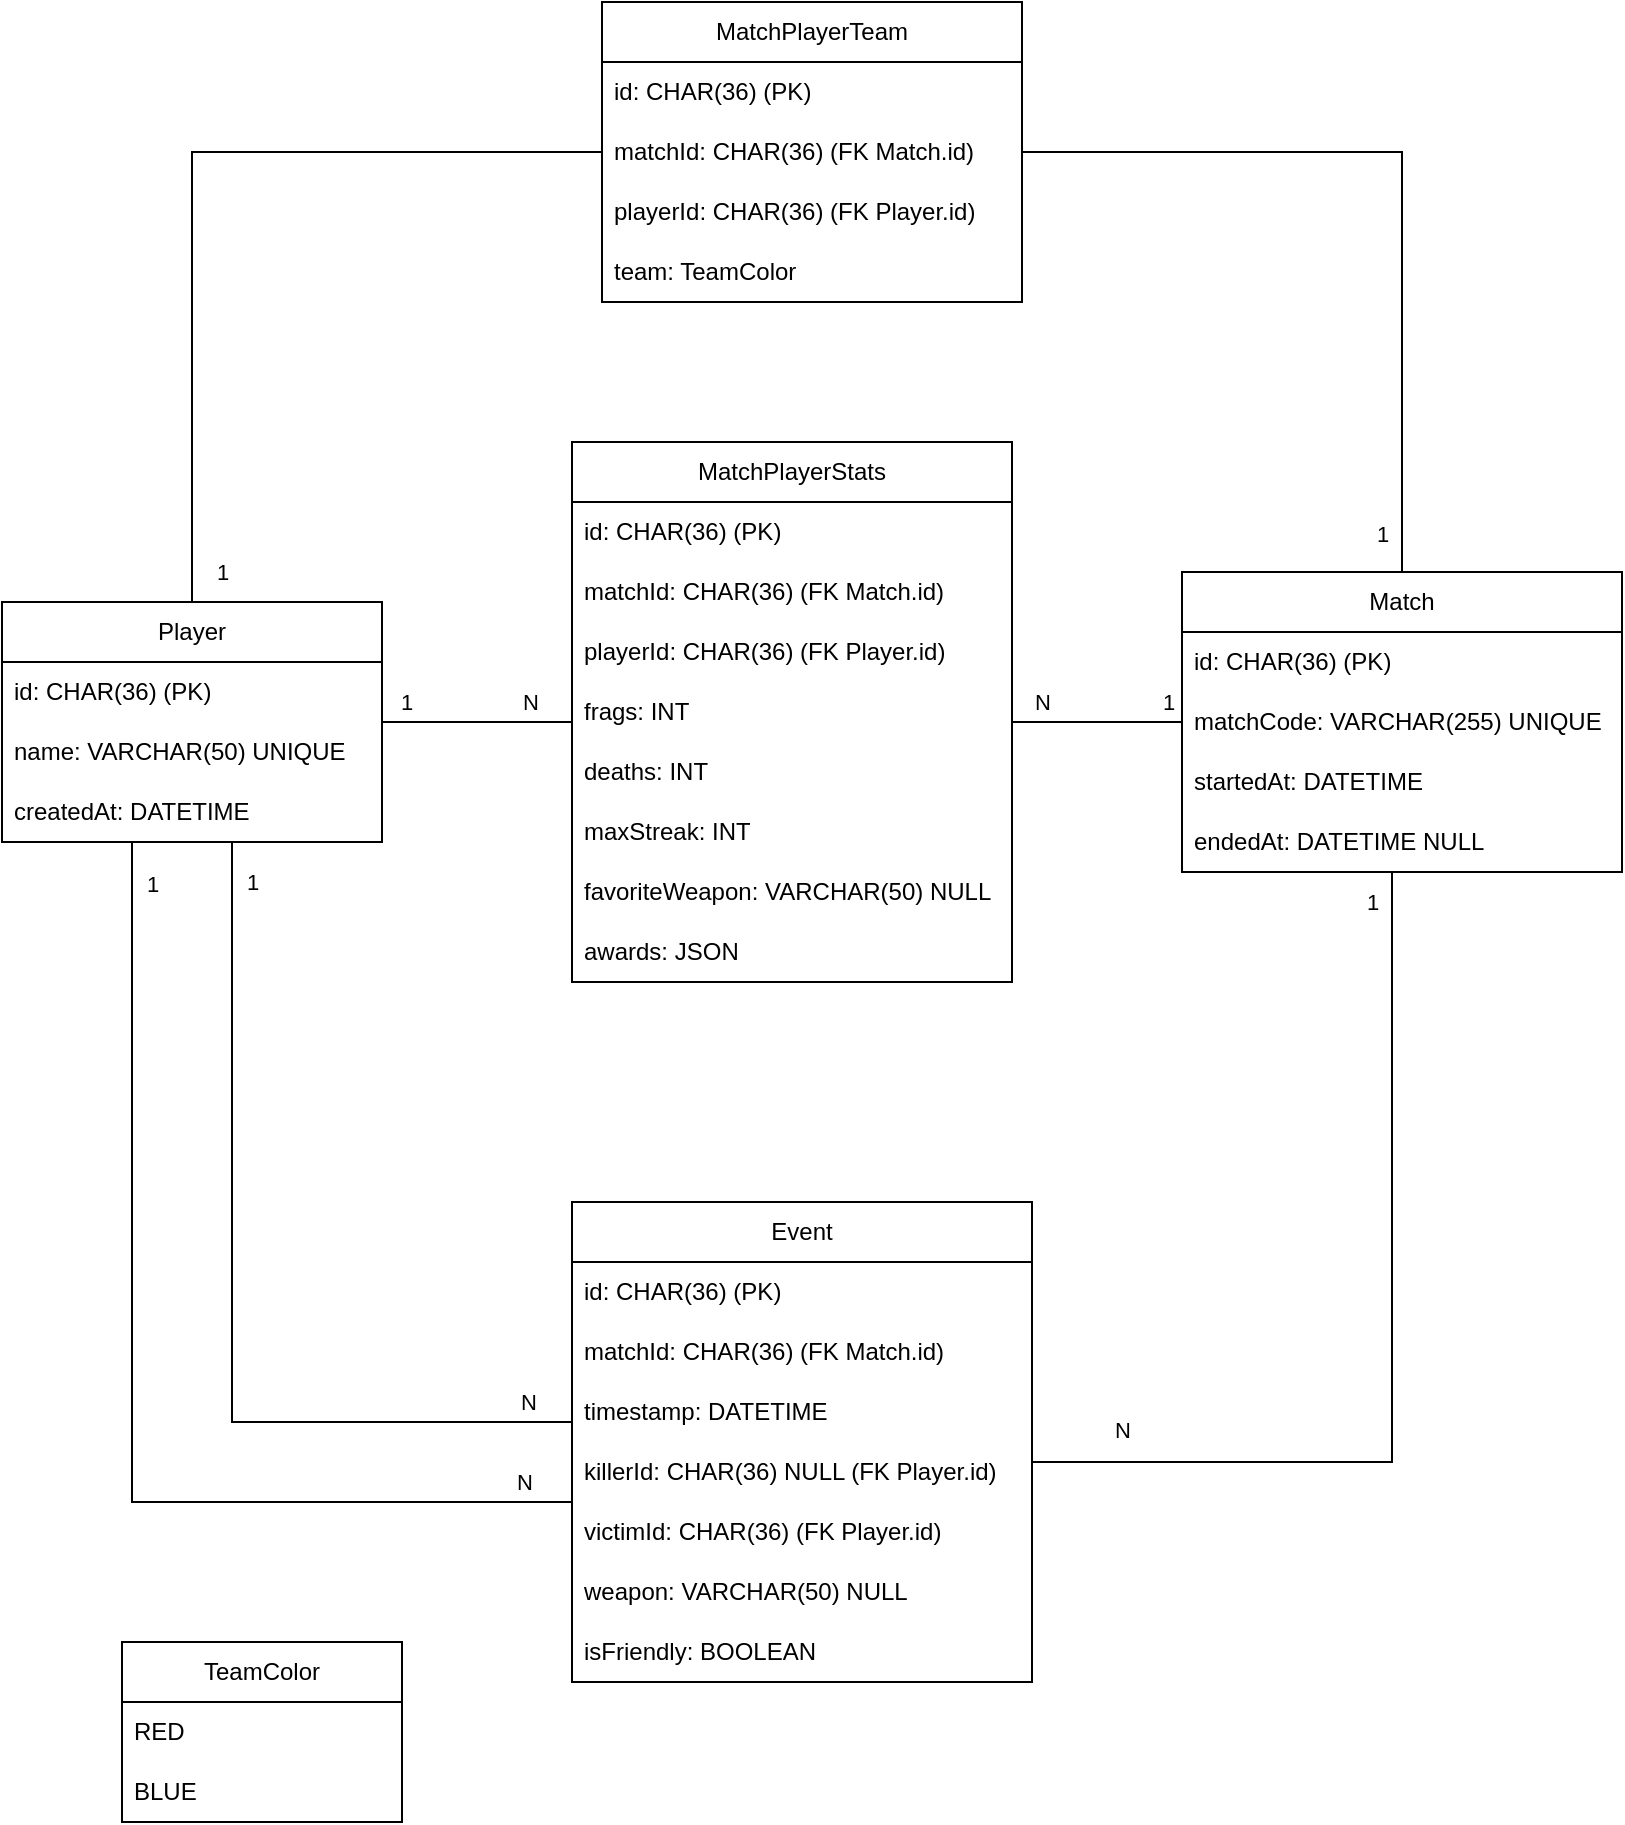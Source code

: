 <mxfile version="28.0.6">
  <diagram name="Page-1" id="YIGeAz4AosqsW7FqkmnX">
    <mxGraphModel dx="189" dy="531" grid="1" gridSize="10" guides="1" tooltips="1" connect="1" arrows="1" fold="1" page="1" pageScale="1" pageWidth="850" pageHeight="1100" math="0" shadow="0">
      <root>
        <mxCell id="0" />
        <mxCell id="1" parent="0" />
        <mxCell id="a5w-BiIrTYoQcu-ZJQth-39" style="edgeStyle=orthogonalEdgeStyle;rounded=0;orthogonalLoop=1;jettySize=auto;html=1;endArrow=none;endFill=0;" edge="1" parent="1" source="a5w-BiIrTYoQcu-ZJQth-1" target="a5w-BiIrTYoQcu-ZJQth-11">
          <mxGeometry relative="1" as="geometry">
            <Array as="points">
              <mxPoint x="85" y="800" />
            </Array>
          </mxGeometry>
        </mxCell>
        <mxCell id="a5w-BiIrTYoQcu-ZJQth-40" value="1" style="edgeLabel;html=1;align=center;verticalAlign=middle;resizable=0;points=[];" vertex="1" connectable="0" parent="a5w-BiIrTYoQcu-ZJQth-39">
          <mxGeometry x="-0.577" y="-3" relative="1" as="geometry">
            <mxPoint x="13" y="-96" as="offset" />
          </mxGeometry>
        </mxCell>
        <mxCell id="a5w-BiIrTYoQcu-ZJQth-41" value="N" style="edgeLabel;html=1;align=center;verticalAlign=middle;resizable=0;points=[];" vertex="1" connectable="0" parent="a5w-BiIrTYoQcu-ZJQth-39">
          <mxGeometry x="0.793" y="-5" relative="1" as="geometry">
            <mxPoint x="33" y="-15" as="offset" />
          </mxGeometry>
        </mxCell>
        <mxCell id="a5w-BiIrTYoQcu-ZJQth-1" value="Player" style="swimlane;fontStyle=0;childLayout=stackLayout;horizontal=1;startSize=30;horizontalStack=0;resizeParent=1;resizeParentMax=0;resizeLast=0;collapsible=1;marginBottom=0;whiteSpace=wrap;html=1;" vertex="1" parent="1">
          <mxGeometry x="20" y="350" width="190" height="120" as="geometry" />
        </mxCell>
        <mxCell id="a5w-BiIrTYoQcu-ZJQth-2" value="id: CHAR(36) (PK)" style="text;strokeColor=none;fillColor=none;align=left;verticalAlign=middle;spacingLeft=4;spacingRight=4;overflow=hidden;points=[[0,0.5],[1,0.5]];portConstraint=eastwest;rotatable=0;whiteSpace=wrap;html=1;" vertex="1" parent="a5w-BiIrTYoQcu-ZJQth-1">
          <mxGeometry y="30" width="190" height="30" as="geometry" />
        </mxCell>
        <mxCell id="a5w-BiIrTYoQcu-ZJQth-3" value="name: VARCHAR(50) UNIQUE" style="text;strokeColor=none;fillColor=none;align=left;verticalAlign=middle;spacingLeft=4;spacingRight=4;overflow=hidden;points=[[0,0.5],[1,0.5]];portConstraint=eastwest;rotatable=0;whiteSpace=wrap;html=1;" vertex="1" parent="a5w-BiIrTYoQcu-ZJQth-1">
          <mxGeometry y="60" width="190" height="30" as="geometry" />
        </mxCell>
        <mxCell id="a5w-BiIrTYoQcu-ZJQth-4" value="createdAt: DATETIME" style="text;strokeColor=none;fillColor=none;align=left;verticalAlign=middle;spacingLeft=4;spacingRight=4;overflow=hidden;points=[[0,0.5],[1,0.5]];portConstraint=eastwest;rotatable=0;whiteSpace=wrap;html=1;" vertex="1" parent="a5w-BiIrTYoQcu-ZJQth-1">
          <mxGeometry y="90" width="190" height="30" as="geometry" />
        </mxCell>
        <mxCell id="a5w-BiIrTYoQcu-ZJQth-5" value="Match" style="swimlane;fontStyle=0;childLayout=stackLayout;horizontal=1;startSize=30;horizontalStack=0;resizeParent=1;resizeParentMax=0;resizeLast=0;collapsible=1;marginBottom=0;whiteSpace=wrap;html=1;" vertex="1" parent="1">
          <mxGeometry x="610" y="335" width="220" height="150" as="geometry" />
        </mxCell>
        <mxCell id="a5w-BiIrTYoQcu-ZJQth-6" value="id: CHAR(36) (PK)" style="text;strokeColor=none;fillColor=none;align=left;verticalAlign=middle;spacingLeft=4;spacingRight=4;overflow=hidden;points=[[0,0.5],[1,0.5]];portConstraint=eastwest;rotatable=0;whiteSpace=wrap;html=1;" vertex="1" parent="a5w-BiIrTYoQcu-ZJQth-5">
          <mxGeometry y="30" width="220" height="30" as="geometry" />
        </mxCell>
        <mxCell id="a5w-BiIrTYoQcu-ZJQth-7" value="matchCode: VARCHAR(255) UNIQUE" style="text;strokeColor=none;fillColor=none;align=left;verticalAlign=middle;spacingLeft=4;spacingRight=4;overflow=hidden;points=[[0,0.5],[1,0.5]];portConstraint=eastwest;rotatable=0;whiteSpace=wrap;html=1;" vertex="1" parent="a5w-BiIrTYoQcu-ZJQth-5">
          <mxGeometry y="60" width="220" height="30" as="geometry" />
        </mxCell>
        <mxCell id="a5w-BiIrTYoQcu-ZJQth-10" value="startedAt: DATETIME" style="text;strokeColor=none;fillColor=none;align=left;verticalAlign=middle;spacingLeft=4;spacingRight=4;overflow=hidden;points=[[0,0.5],[1,0.5]];portConstraint=eastwest;rotatable=0;whiteSpace=wrap;html=1;" vertex="1" parent="a5w-BiIrTYoQcu-ZJQth-5">
          <mxGeometry y="90" width="220" height="30" as="geometry" />
        </mxCell>
        <mxCell id="a5w-BiIrTYoQcu-ZJQth-8" value="endedAt: DATETIME NULL" style="text;strokeColor=none;fillColor=none;align=left;verticalAlign=middle;spacingLeft=4;spacingRight=4;overflow=hidden;points=[[0,0.5],[1,0.5]];portConstraint=eastwest;rotatable=0;whiteSpace=wrap;html=1;" vertex="1" parent="a5w-BiIrTYoQcu-ZJQth-5">
          <mxGeometry y="120" width="220" height="30" as="geometry" />
        </mxCell>
        <mxCell id="a5w-BiIrTYoQcu-ZJQth-11" value="Event" style="swimlane;fontStyle=0;childLayout=stackLayout;horizontal=1;startSize=30;horizontalStack=0;resizeParent=1;resizeParentMax=0;resizeLast=0;collapsible=1;marginBottom=0;whiteSpace=wrap;html=1;" vertex="1" parent="1">
          <mxGeometry x="305" y="650" width="230" height="240" as="geometry" />
        </mxCell>
        <mxCell id="a5w-BiIrTYoQcu-ZJQth-12" value="id: CHAR(36) (PK)" style="text;strokeColor=none;fillColor=none;align=left;verticalAlign=middle;spacingLeft=4;spacingRight=4;overflow=hidden;points=[[0,0.5],[1,0.5]];portConstraint=eastwest;rotatable=0;whiteSpace=wrap;html=1;" vertex="1" parent="a5w-BiIrTYoQcu-ZJQth-11">
          <mxGeometry y="30" width="230" height="30" as="geometry" />
        </mxCell>
        <mxCell id="a5w-BiIrTYoQcu-ZJQth-13" value="matchId: CHAR(36) (FK Match.id)" style="text;strokeColor=none;fillColor=none;align=left;verticalAlign=middle;spacingLeft=4;spacingRight=4;overflow=hidden;points=[[0,0.5],[1,0.5]];portConstraint=eastwest;rotatable=0;whiteSpace=wrap;html=1;" vertex="1" parent="a5w-BiIrTYoQcu-ZJQth-11">
          <mxGeometry y="60" width="230" height="30" as="geometry" />
        </mxCell>
        <mxCell id="a5w-BiIrTYoQcu-ZJQth-15" value="timestamp: DATETIME" style="text;strokeColor=none;fillColor=none;align=left;verticalAlign=middle;spacingLeft=4;spacingRight=4;overflow=hidden;points=[[0,0.5],[1,0.5]];portConstraint=eastwest;rotatable=0;whiteSpace=wrap;html=1;" vertex="1" parent="a5w-BiIrTYoQcu-ZJQth-11">
          <mxGeometry y="90" width="230" height="30" as="geometry" />
        </mxCell>
        <mxCell id="a5w-BiIrTYoQcu-ZJQth-16" value="killerId: CHAR(36) NULL (FK Player.id)" style="text;strokeColor=none;fillColor=none;align=left;verticalAlign=middle;spacingLeft=4;spacingRight=4;overflow=hidden;points=[[0,0.5],[1,0.5]];portConstraint=eastwest;rotatable=0;whiteSpace=wrap;html=1;" vertex="1" parent="a5w-BiIrTYoQcu-ZJQth-11">
          <mxGeometry y="120" width="230" height="30" as="geometry" />
        </mxCell>
        <mxCell id="a5w-BiIrTYoQcu-ZJQth-19" value="victimId: CHAR(36) (FK Player.id)" style="text;strokeColor=none;fillColor=none;align=left;verticalAlign=middle;spacingLeft=4;spacingRight=4;overflow=hidden;points=[[0,0.5],[1,0.5]];portConstraint=eastwest;rotatable=0;whiteSpace=wrap;html=1;" vertex="1" parent="a5w-BiIrTYoQcu-ZJQth-11">
          <mxGeometry y="150" width="230" height="30" as="geometry" />
        </mxCell>
        <mxCell id="a5w-BiIrTYoQcu-ZJQth-18" value="weapon: VARCHAR(50) NULL" style="text;strokeColor=none;fillColor=none;align=left;verticalAlign=middle;spacingLeft=4;spacingRight=4;overflow=hidden;points=[[0,0.5],[1,0.5]];portConstraint=eastwest;rotatable=0;whiteSpace=wrap;html=1;" vertex="1" parent="a5w-BiIrTYoQcu-ZJQth-11">
          <mxGeometry y="180" width="230" height="30" as="geometry" />
        </mxCell>
        <mxCell id="a5w-BiIrTYoQcu-ZJQth-17" value="isFriendly: BOOLEAN" style="text;strokeColor=none;fillColor=none;align=left;verticalAlign=middle;spacingLeft=4;spacingRight=4;overflow=hidden;points=[[0,0.5],[1,0.5]];portConstraint=eastwest;rotatable=0;whiteSpace=wrap;html=1;" vertex="1" parent="a5w-BiIrTYoQcu-ZJQth-11">
          <mxGeometry y="210" width="230" height="30" as="geometry" />
        </mxCell>
        <mxCell id="a5w-BiIrTYoQcu-ZJQth-20" value="MatchPlayerStats" style="swimlane;fontStyle=0;childLayout=stackLayout;horizontal=1;startSize=30;horizontalStack=0;resizeParent=1;resizeParentMax=0;resizeLast=0;collapsible=1;marginBottom=0;whiteSpace=wrap;html=1;" vertex="1" parent="1">
          <mxGeometry x="305" y="270" width="220" height="270" as="geometry" />
        </mxCell>
        <mxCell id="a5w-BiIrTYoQcu-ZJQth-21" value="id: CHAR(36) (PK)" style="text;strokeColor=none;fillColor=none;align=left;verticalAlign=middle;spacingLeft=4;spacingRight=4;overflow=hidden;points=[[0,0.5],[1,0.5]];portConstraint=eastwest;rotatable=0;whiteSpace=wrap;html=1;" vertex="1" parent="a5w-BiIrTYoQcu-ZJQth-20">
          <mxGeometry y="30" width="220" height="30" as="geometry" />
        </mxCell>
        <mxCell id="a5w-BiIrTYoQcu-ZJQth-22" value="matchId: CHAR(36) (FK Match.id)" style="text;strokeColor=none;fillColor=none;align=left;verticalAlign=middle;spacingLeft=4;spacingRight=4;overflow=hidden;points=[[0,0.5],[1,0.5]];portConstraint=eastwest;rotatable=0;whiteSpace=wrap;html=1;" vertex="1" parent="a5w-BiIrTYoQcu-ZJQth-20">
          <mxGeometry y="60" width="220" height="30" as="geometry" />
        </mxCell>
        <mxCell id="a5w-BiIrTYoQcu-ZJQth-24" value="playerId: CHAR(36) (FK Player.id)" style="text;strokeColor=none;fillColor=none;align=left;verticalAlign=middle;spacingLeft=4;spacingRight=4;overflow=hidden;points=[[0,0.5],[1,0.5]];portConstraint=eastwest;rotatable=0;whiteSpace=wrap;html=1;" vertex="1" parent="a5w-BiIrTYoQcu-ZJQth-20">
          <mxGeometry y="90" width="220" height="30" as="geometry" />
        </mxCell>
        <mxCell id="a5w-BiIrTYoQcu-ZJQth-25" value="frags: INT" style="text;strokeColor=none;fillColor=none;align=left;verticalAlign=middle;spacingLeft=4;spacingRight=4;overflow=hidden;points=[[0,0.5],[1,0.5]];portConstraint=eastwest;rotatable=0;whiteSpace=wrap;html=1;" vertex="1" parent="a5w-BiIrTYoQcu-ZJQth-20">
          <mxGeometry y="120" width="220" height="30" as="geometry" />
        </mxCell>
        <mxCell id="a5w-BiIrTYoQcu-ZJQth-23" value="deaths: INT" style="text;strokeColor=none;fillColor=none;align=left;verticalAlign=middle;spacingLeft=4;spacingRight=4;overflow=hidden;points=[[0,0.5],[1,0.5]];portConstraint=eastwest;rotatable=0;whiteSpace=wrap;html=1;" vertex="1" parent="a5w-BiIrTYoQcu-ZJQth-20">
          <mxGeometry y="150" width="220" height="30" as="geometry" />
        </mxCell>
        <mxCell id="a5w-BiIrTYoQcu-ZJQth-27" value="maxStreak: INT" style="text;strokeColor=none;fillColor=none;align=left;verticalAlign=middle;spacingLeft=4;spacingRight=4;overflow=hidden;points=[[0,0.5],[1,0.5]];portConstraint=eastwest;rotatable=0;whiteSpace=wrap;html=1;" vertex="1" parent="a5w-BiIrTYoQcu-ZJQth-20">
          <mxGeometry y="180" width="220" height="30" as="geometry" />
        </mxCell>
        <mxCell id="a5w-BiIrTYoQcu-ZJQth-28" value="favoriteWeapon: VARCHAR(50) NULL" style="text;strokeColor=none;fillColor=none;align=left;verticalAlign=middle;spacingLeft=4;spacingRight=4;overflow=hidden;points=[[0,0.5],[1,0.5]];portConstraint=eastwest;rotatable=0;whiteSpace=wrap;html=1;" vertex="1" parent="a5w-BiIrTYoQcu-ZJQth-20">
          <mxGeometry y="210" width="220" height="30" as="geometry" />
        </mxCell>
        <mxCell id="a5w-BiIrTYoQcu-ZJQth-29" value="awards: JSON" style="text;strokeColor=none;fillColor=none;align=left;verticalAlign=middle;spacingLeft=4;spacingRight=4;overflow=hidden;points=[[0,0.5],[1,0.5]];portConstraint=eastwest;rotatable=0;whiteSpace=wrap;html=1;" vertex="1" parent="a5w-BiIrTYoQcu-ZJQth-20">
          <mxGeometry y="240" width="220" height="30" as="geometry" />
        </mxCell>
        <mxCell id="a5w-BiIrTYoQcu-ZJQth-30" style="edgeStyle=orthogonalEdgeStyle;rounded=0;orthogonalLoop=1;jettySize=auto;html=1;endArrow=none;endFill=0;" edge="1" parent="1" source="a5w-BiIrTYoQcu-ZJQth-1" target="a5w-BiIrTYoQcu-ZJQth-20">
          <mxGeometry relative="1" as="geometry">
            <Array as="points">
              <mxPoint x="305" y="410" />
              <mxPoint x="305" y="410" />
            </Array>
          </mxGeometry>
        </mxCell>
        <mxCell id="a5w-BiIrTYoQcu-ZJQth-42" value="1" style="edgeLabel;html=1;align=center;verticalAlign=middle;resizable=0;points=[];" vertex="1" connectable="0" parent="a5w-BiIrTYoQcu-ZJQth-30">
          <mxGeometry x="-0.267" y="-1" relative="1" as="geometry">
            <mxPoint x="-23" y="-11" as="offset" />
          </mxGeometry>
        </mxCell>
        <mxCell id="a5w-BiIrTYoQcu-ZJQth-43" value="N" style="edgeLabel;html=1;align=center;verticalAlign=middle;resizable=0;points=[];" vertex="1" connectable="0" parent="a5w-BiIrTYoQcu-ZJQth-30">
          <mxGeometry x="0.378" y="1" relative="1" as="geometry">
            <mxPoint x="8" y="-9" as="offset" />
          </mxGeometry>
        </mxCell>
        <mxCell id="a5w-BiIrTYoQcu-ZJQth-31" style="edgeStyle=orthogonalEdgeStyle;rounded=0;orthogonalLoop=1;jettySize=auto;html=1;endArrow=none;endFill=0;" edge="1" parent="1" source="a5w-BiIrTYoQcu-ZJQth-5" target="a5w-BiIrTYoQcu-ZJQth-20">
          <mxGeometry relative="1" as="geometry">
            <Array as="points">
              <mxPoint x="505" y="410" />
              <mxPoint x="505" y="410" />
            </Array>
          </mxGeometry>
        </mxCell>
        <mxCell id="a5w-BiIrTYoQcu-ZJQth-44" value="1" style="edgeLabel;html=1;align=center;verticalAlign=middle;resizable=0;points=[];" vertex="1" connectable="0" parent="a5w-BiIrTYoQcu-ZJQth-31">
          <mxGeometry x="0.111" y="-4" relative="1" as="geometry">
            <mxPoint x="40" y="-6" as="offset" />
          </mxGeometry>
        </mxCell>
        <mxCell id="a5w-BiIrTYoQcu-ZJQth-45" value="N" style="edgeLabel;html=1;align=center;verticalAlign=middle;resizable=0;points=[];" vertex="1" connectable="0" parent="a5w-BiIrTYoQcu-ZJQth-31">
          <mxGeometry x="0.422" y="4" relative="1" as="geometry">
            <mxPoint x="-10" y="-14" as="offset" />
          </mxGeometry>
        </mxCell>
        <mxCell id="a5w-BiIrTYoQcu-ZJQth-33" style="edgeStyle=orthogonalEdgeStyle;rounded=0;orthogonalLoop=1;jettySize=auto;html=1;endArrow=none;endFill=0;" edge="1" parent="1" source="a5w-BiIrTYoQcu-ZJQth-5" target="a5w-BiIrTYoQcu-ZJQth-11">
          <mxGeometry relative="1" as="geometry">
            <Array as="points">
              <mxPoint x="715" y="780" />
            </Array>
          </mxGeometry>
        </mxCell>
        <mxCell id="a5w-BiIrTYoQcu-ZJQth-34" value="1" style="edgeLabel;html=1;align=center;verticalAlign=middle;resizable=0;points=[];" vertex="1" connectable="0" parent="a5w-BiIrTYoQcu-ZJQth-33">
          <mxGeometry x="-0.487" y="3" relative="1" as="geometry">
            <mxPoint x="-13" y="-107" as="offset" />
          </mxGeometry>
        </mxCell>
        <mxCell id="a5w-BiIrTYoQcu-ZJQth-35" value="N" style="edgeLabel;html=1;align=center;verticalAlign=middle;resizable=0;points=[];" vertex="1" connectable="0" parent="a5w-BiIrTYoQcu-ZJQth-33">
          <mxGeometry x="0.613" y="-3" relative="1" as="geometry">
            <mxPoint x="-47" y="-13" as="offset" />
          </mxGeometry>
        </mxCell>
        <mxCell id="a5w-BiIrTYoQcu-ZJQth-36" style="edgeStyle=orthogonalEdgeStyle;rounded=0;orthogonalLoop=1;jettySize=auto;html=1;endArrow=none;endFill=0;" edge="1" parent="1" source="a5w-BiIrTYoQcu-ZJQth-1">
          <mxGeometry relative="1" as="geometry">
            <mxPoint x="305" y="760" as="targetPoint" />
            <mxPoint x="135" y="460" as="sourcePoint" />
            <Array as="points">
              <mxPoint x="135" y="760" />
            </Array>
          </mxGeometry>
        </mxCell>
        <mxCell id="a5w-BiIrTYoQcu-ZJQth-37" value="1" style="edgeLabel;html=1;align=center;verticalAlign=middle;resizable=0;points=[];" vertex="1" connectable="0" parent="a5w-BiIrTYoQcu-ZJQth-36">
          <mxGeometry x="-0.857" y="3" relative="1" as="geometry">
            <mxPoint x="7" y="-13" as="offset" />
          </mxGeometry>
        </mxCell>
        <mxCell id="a5w-BiIrTYoQcu-ZJQth-38" value="N" style="edgeLabel;html=1;align=center;verticalAlign=middle;resizable=0;points=[];" vertex="1" connectable="0" parent="a5w-BiIrTYoQcu-ZJQth-36">
          <mxGeometry x="0.781" y="-3" relative="1" as="geometry">
            <mxPoint x="28" y="-13" as="offset" />
          </mxGeometry>
        </mxCell>
        <mxCell id="a5w-BiIrTYoQcu-ZJQth-52" style="edgeStyle=orthogonalEdgeStyle;rounded=0;orthogonalLoop=1;jettySize=auto;html=1;entryX=0.5;entryY=0;entryDx=0;entryDy=0;endArrow=none;endFill=0;" edge="1" parent="1" source="a5w-BiIrTYoQcu-ZJQth-46" target="a5w-BiIrTYoQcu-ZJQth-1">
          <mxGeometry relative="1" as="geometry" />
        </mxCell>
        <mxCell id="a5w-BiIrTYoQcu-ZJQth-54" value="1" style="edgeLabel;html=1;align=center;verticalAlign=middle;resizable=0;points=[];" vertex="1" connectable="0" parent="a5w-BiIrTYoQcu-ZJQth-52">
          <mxGeometry x="0.735" y="-2" relative="1" as="geometry">
            <mxPoint x="17" y="42" as="offset" />
          </mxGeometry>
        </mxCell>
        <mxCell id="a5w-BiIrTYoQcu-ZJQth-53" style="edgeStyle=orthogonalEdgeStyle;rounded=0;orthogonalLoop=1;jettySize=auto;html=1;endArrow=none;endFill=0;" edge="1" parent="1" source="a5w-BiIrTYoQcu-ZJQth-46" target="a5w-BiIrTYoQcu-ZJQth-5">
          <mxGeometry relative="1" as="geometry" />
        </mxCell>
        <mxCell id="a5w-BiIrTYoQcu-ZJQth-55" value="1" style="edgeLabel;html=1;align=center;verticalAlign=middle;resizable=0;points=[];" vertex="1" connectable="0" parent="a5w-BiIrTYoQcu-ZJQth-53">
          <mxGeometry x="0.881" relative="1" as="geometry">
            <mxPoint x="-10" y="5" as="offset" />
          </mxGeometry>
        </mxCell>
        <mxCell id="a5w-BiIrTYoQcu-ZJQth-46" value="MatchPlayerTeam" style="swimlane;fontStyle=0;childLayout=stackLayout;horizontal=1;startSize=30;horizontalStack=0;resizeParent=1;resizeParentMax=0;resizeLast=0;collapsible=1;marginBottom=0;whiteSpace=wrap;html=1;" vertex="1" parent="1">
          <mxGeometry x="320" y="50" width="210" height="150" as="geometry" />
        </mxCell>
        <mxCell id="a5w-BiIrTYoQcu-ZJQth-47" value="id: CHAR(36) (PK)" style="text;strokeColor=none;fillColor=none;align=left;verticalAlign=middle;spacingLeft=4;spacingRight=4;overflow=hidden;points=[[0,0.5],[1,0.5]];portConstraint=eastwest;rotatable=0;whiteSpace=wrap;html=1;" vertex="1" parent="a5w-BiIrTYoQcu-ZJQth-46">
          <mxGeometry y="30" width="210" height="30" as="geometry" />
        </mxCell>
        <mxCell id="a5w-BiIrTYoQcu-ZJQth-48" value="matchId: CHAR(36) (FK Match.id)" style="text;strokeColor=none;fillColor=none;align=left;verticalAlign=middle;spacingLeft=4;spacingRight=4;overflow=hidden;points=[[0,0.5],[1,0.5]];portConstraint=eastwest;rotatable=0;whiteSpace=wrap;html=1;" vertex="1" parent="a5w-BiIrTYoQcu-ZJQth-46">
          <mxGeometry y="60" width="210" height="30" as="geometry" />
        </mxCell>
        <mxCell id="a5w-BiIrTYoQcu-ZJQth-49" value="playerId: CHAR(36) (FK Player.id)" style="text;strokeColor=none;fillColor=none;align=left;verticalAlign=middle;spacingLeft=4;spacingRight=4;overflow=hidden;points=[[0,0.5],[1,0.5]];portConstraint=eastwest;rotatable=0;whiteSpace=wrap;html=1;" vertex="1" parent="a5w-BiIrTYoQcu-ZJQth-46">
          <mxGeometry y="90" width="210" height="30" as="geometry" />
        </mxCell>
        <mxCell id="a5w-BiIrTYoQcu-ZJQth-50" value="team: TeamColor" style="text;strokeColor=none;fillColor=none;align=left;verticalAlign=middle;spacingLeft=4;spacingRight=4;overflow=hidden;points=[[0,0.5],[1,0.5]];portConstraint=eastwest;rotatable=0;whiteSpace=wrap;html=1;" vertex="1" parent="a5w-BiIrTYoQcu-ZJQth-46">
          <mxGeometry y="120" width="210" height="30" as="geometry" />
        </mxCell>
        <mxCell id="a5w-BiIrTYoQcu-ZJQth-56" value="TeamColor" style="swimlane;fontStyle=0;childLayout=stackLayout;horizontal=1;startSize=30;horizontalStack=0;resizeParent=1;resizeParentMax=0;resizeLast=0;collapsible=1;marginBottom=0;whiteSpace=wrap;html=1;" vertex="1" parent="1">
          <mxGeometry x="80" y="870" width="140" height="90" as="geometry" />
        </mxCell>
        <mxCell id="a5w-BiIrTYoQcu-ZJQth-57" value="RED" style="text;strokeColor=none;fillColor=none;align=left;verticalAlign=middle;spacingLeft=4;spacingRight=4;overflow=hidden;points=[[0,0.5],[1,0.5]];portConstraint=eastwest;rotatable=0;whiteSpace=wrap;html=1;" vertex="1" parent="a5w-BiIrTYoQcu-ZJQth-56">
          <mxGeometry y="30" width="140" height="30" as="geometry" />
        </mxCell>
        <mxCell id="a5w-BiIrTYoQcu-ZJQth-58" value="BLUE" style="text;strokeColor=none;fillColor=none;align=left;verticalAlign=middle;spacingLeft=4;spacingRight=4;overflow=hidden;points=[[0,0.5],[1,0.5]];portConstraint=eastwest;rotatable=0;whiteSpace=wrap;html=1;" vertex="1" parent="a5w-BiIrTYoQcu-ZJQth-56">
          <mxGeometry y="60" width="140" height="30" as="geometry" />
        </mxCell>
      </root>
    </mxGraphModel>
  </diagram>
</mxfile>
